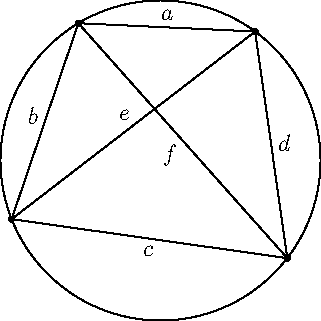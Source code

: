 // Ptolemy's Theorem states that
// let ABCD be a cyclic quadraliteral
// AB * CD + AD * BC = AC * BD (1)
// AC/BD = [AB * AD + BC * CD] / [AB * BC + AD * CD] (2)

import geometry;


// Define and draw circle for quadraliteral
circle mainc = circle(origin, 80.0);
draw(mainc);


// Get points as vertex for quadraliteral and draw vertex
point A = point(mainc, 20.0),
	B = point(mainc, 45.0),
	C = point(mainc, 75.0),
	D = point(mainc, 120.0);

dot(A);
dot(B);
dot(C);
dot(D);


// Define and draw cyclic quadraliteral
path quad = A--B--C--D--cycle;
draw(quad);


// Draw diagonals
draw(A--C);
draw(B--D);


// Label segments and diagonals accordingly
label("$a$", A--B);
label("$b$", B--C);
label("$c$", C--D);
label("$d$", D--A);

label("$e$", A--C);
label("$f$", B--D);
